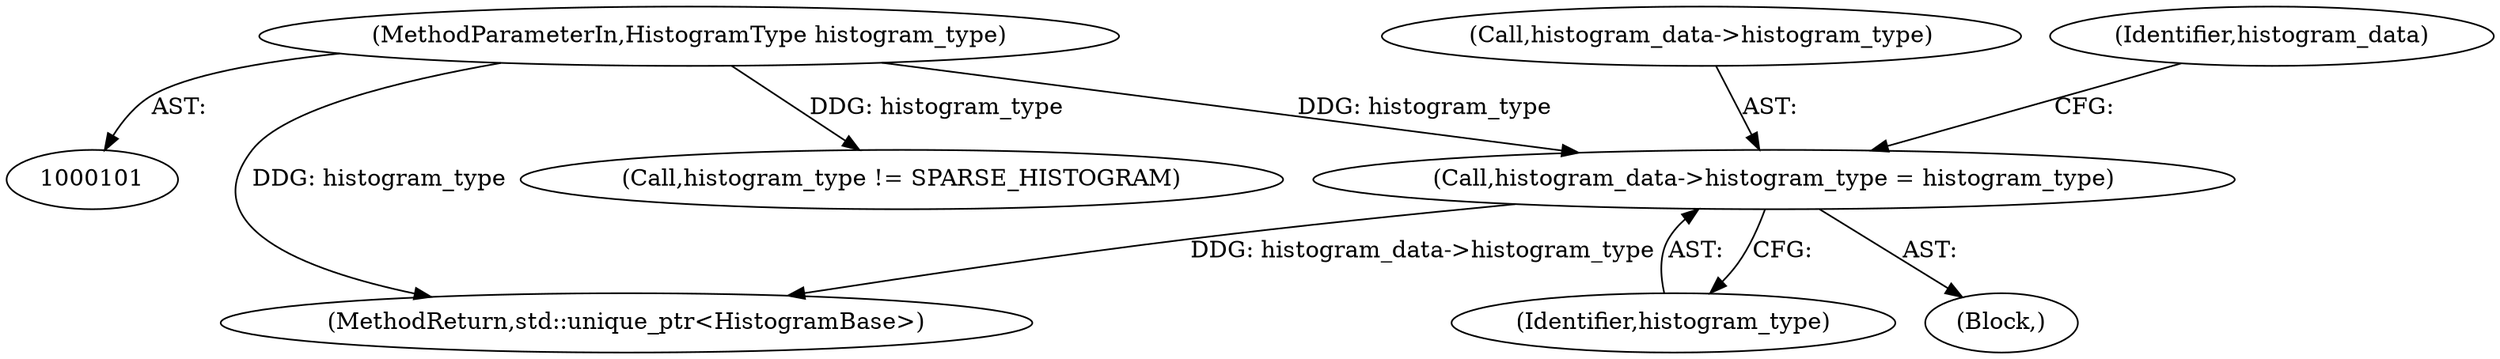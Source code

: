 digraph "0_Chrome_3f38b2253b19f9f9595f79fb92bfb5077e7b1959_0@pointer" {
"1000141" [label="(Call,histogram_data->histogram_type = histogram_type)"];
"1000102" [label="(MethodParameterIn,HistogramType histogram_type)"];
"1000102" [label="(MethodParameterIn,HistogramType histogram_type)"];
"1000343" [label="(MethodReturn,std::unique_ptr<HistogramBase>)"];
"1000132" [label="(Block,)"];
"1000154" [label="(Call,histogram_type != SPARSE_HISTOGRAM)"];
"1000142" [label="(Call,histogram_data->histogram_type)"];
"1000145" [label="(Identifier,histogram_type)"];
"1000141" [label="(Call,histogram_data->histogram_type = histogram_type)"];
"1000148" [label="(Identifier,histogram_data)"];
"1000141" -> "1000132"  [label="AST: "];
"1000141" -> "1000145"  [label="CFG: "];
"1000142" -> "1000141"  [label="AST: "];
"1000145" -> "1000141"  [label="AST: "];
"1000148" -> "1000141"  [label="CFG: "];
"1000141" -> "1000343"  [label="DDG: histogram_data->histogram_type"];
"1000102" -> "1000141"  [label="DDG: histogram_type"];
"1000102" -> "1000101"  [label="AST: "];
"1000102" -> "1000343"  [label="DDG: histogram_type"];
"1000102" -> "1000154"  [label="DDG: histogram_type"];
}
